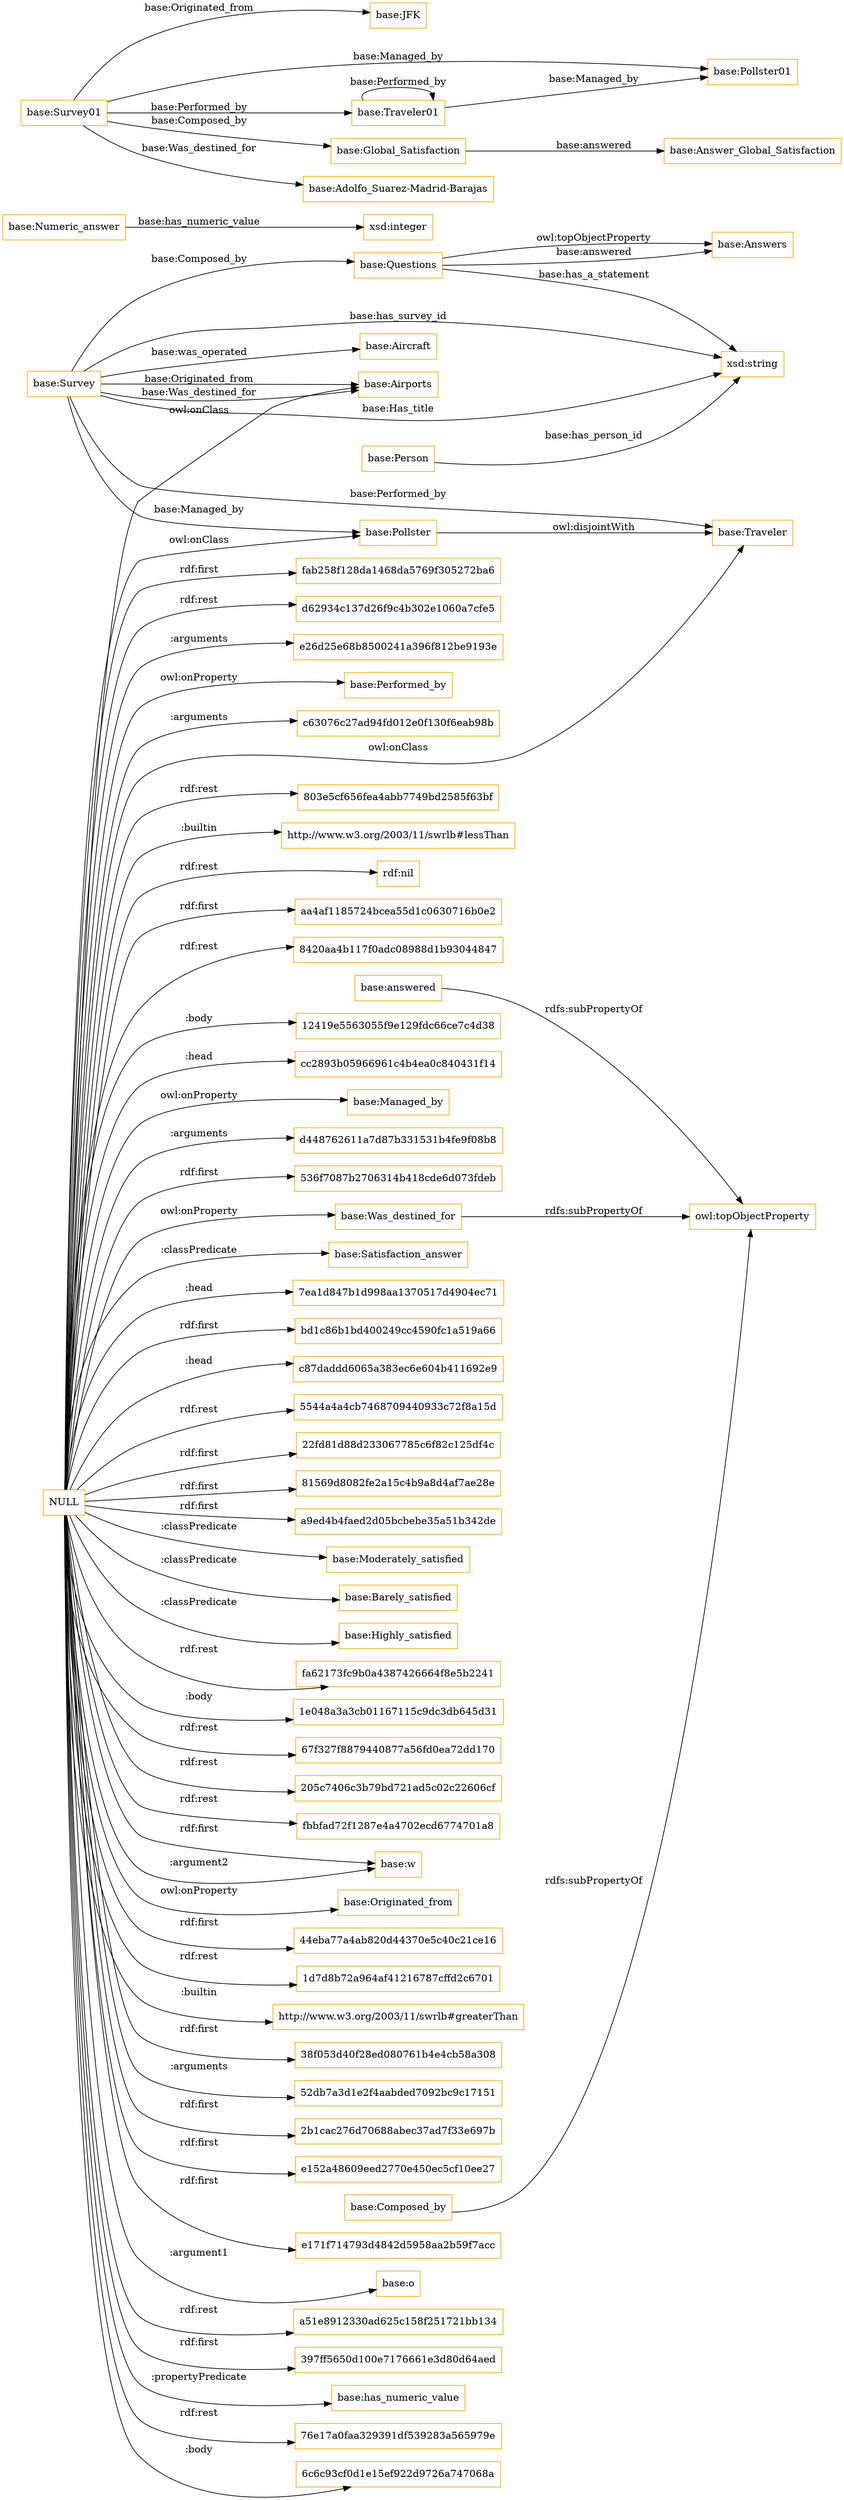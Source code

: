 digraph ar2dtool_diagram { 
rankdir=LR;
size="1501"
node [shape = rectangle, color="orange"]; "base:Satisfaction_answer" "base:Airports" "base:Pollster" "base:Moderately_satisfied" "base:Questions" "base:Numeric_answer" "base:Person" "base:Barely_satisfied" "base:Survey" "base:Answers" "base:Highly_satisfied" "base:Aircraft" "base:Traveler" ; /*classes style*/
	"NULL" -> "fa62173fc9b0a4387426664f8e5b2241" [ label = "rdf:rest" ];
	"NULL" -> "1e048a3a3cb01167115c9dc3db645d31" [ label = ":body" ];
	"NULL" -> "67f327f8879440877a56fd0ea72dd170" [ label = "rdf:rest" ];
	"NULL" -> "205c7406c3b79bd721ad5c02c22606cf" [ label = "rdf:rest" ];
	"NULL" -> "fbbfad72f1287e4a4702ecd6774701a8" [ label = "rdf:rest" ];
	"NULL" -> "base:Pollster" [ label = "owl:onClass" ];
	"NULL" -> "base:Satisfaction_answer" [ label = ":classPredicate" ];
	"NULL" -> "base:w" [ label = "rdf:first" ];
	"NULL" -> "base:Originated_from" [ label = "owl:onProperty" ];
	"NULL" -> "44eba77a4ab820d44370e5c40c21ce16" [ label = "rdf:first" ];
	"NULL" -> "1d7d8b72a964af41216787cffd2c6701" [ label = "rdf:rest" ];
	"NULL" -> "base:Airports" [ label = "owl:onClass" ];
	"NULL" -> "http://www.w3.org/2003/11/swrlb#greaterThan" [ label = ":builtin" ];
	"NULL" -> "38f053d40f28ed080761b4e4cb58a308" [ label = "rdf:first" ];
	"NULL" -> "52db7a3d1e2f4aabded7092bc9c17151" [ label = ":arguments" ];
	"NULL" -> "2b1cac276d70688abec37ad7f33e697b" [ label = "rdf:first" ];
	"NULL" -> "e152a48609eed2770e450ec5cf10ee27" [ label = "rdf:first" ];
	"NULL" -> "e171f714793d4842d5958aa2b59f7acc" [ label = "rdf:first" ];
	"NULL" -> "base:o" [ label = ":argument1" ];
	"NULL" -> "a51e8912330ad625c158f251721bb134" [ label = "rdf:rest" ];
	"NULL" -> "397ff5650d100e7176661e3d80d64aed" [ label = "rdf:first" ];
	"NULL" -> "base:has_numeric_value" [ label = ":propertyPredicate" ];
	"NULL" -> "76e17a0faa329391df539283a565979e" [ label = "rdf:rest" ];
	"NULL" -> "6c6c93cf0d1e15ef922d9726a747068a" [ label = ":body" ];
	"NULL" -> "fab258f128da1468da5769f305272ba6" [ label = "rdf:first" ];
	"NULL" -> "d62934c137d26f9c4b302e1060a7cfe5" [ label = "rdf:rest" ];
	"NULL" -> "e26d25e68b8500241a396f812be9193e" [ label = ":arguments" ];
	"NULL" -> "base:Performed_by" [ label = "owl:onProperty" ];
	"NULL" -> "c63076c27ad94fd012e0f130f6eab98b" [ label = ":arguments" ];
	"NULL" -> "803e5cf656fea4abb7749bd2585f63bf" [ label = "rdf:rest" ];
	"NULL" -> "http://www.w3.org/2003/11/swrlb#lessThan" [ label = ":builtin" ];
	"NULL" -> "base:Highly_satisfied" [ label = ":classPredicate" ];
	"NULL" -> "base:Barely_satisfied" [ label = ":classPredicate" ];
	"NULL" -> "rdf:nil" [ label = "rdf:rest" ];
	"NULL" -> "aa4af1185724bcea55d1c0630716b0e2" [ label = "rdf:first" ];
	"NULL" -> "8420aa4b117f0adc08988d1b93044847" [ label = "rdf:rest" ];
	"NULL" -> "12419e5563055f9e129fdc66ce7c4d38" [ label = ":body" ];
	"NULL" -> "cc2893b05966961c4b4ea0c840431f14" [ label = ":head" ];
	"NULL" -> "base:Managed_by" [ label = "owl:onProperty" ];
	"NULL" -> "d448762611a7d87b331531b4fe9f08b8" [ label = ":arguments" ];
	"NULL" -> "base:w" [ label = ":argument2" ];
	"NULL" -> "536f7087b2706314b418cde6d073fdeb" [ label = "rdf:first" ];
	"NULL" -> "base:Moderately_satisfied" [ label = ":classPredicate" ];
	"NULL" -> "7ea1d847b1d998aa1370517d4904ec71" [ label = ":head" ];
	"NULL" -> "base:Was_destined_for" [ label = "owl:onProperty" ];
	"NULL" -> "bd1c86b1bd400249cc4590fc1a519a66" [ label = "rdf:first" ];
	"NULL" -> "c87daddd6065a383ec6e604b411692e9" [ label = ":head" ];
	"NULL" -> "5544a4a4cb7468709440933c72f8a15d" [ label = "rdf:rest" ];
	"NULL" -> "22fd81d88d233067785c6f82c125df4c" [ label = "rdf:first" ];
	"NULL" -> "81569d8082fe2a15c4b9a8d4af7ae28e" [ label = "rdf:first" ];
	"NULL" -> "a9ed4b4faed2d05bcbebe35a51b342de" [ label = "rdf:first" ];
	"NULL" -> "base:Traveler" [ label = "owl:onClass" ];
	"base:Survey01" -> "base:JFK" [ label = "base:Originated_from" ];
	"base:Survey01" -> "base:Pollster01" [ label = "base:Managed_by" ];
	"base:Survey01" -> "base:Traveler01" [ label = "base:Performed_by" ];
	"base:Survey01" -> "base:Global_Satisfaction" [ label = "base:Composed_by" ];
	"base:Survey01" -> "base:Adolfo_Suarez-Madrid-Barajas" [ label = "base:Was_destined_for" ];
	"base:Pollster" -> "base:Traveler" [ label = "owl:disjointWith" ];
	"base:answered" -> "owl:topObjectProperty" [ label = "rdfs:subPropertyOf" ];
	"base:Was_destined_for" -> "owl:topObjectProperty" [ label = "rdfs:subPropertyOf" ];
	"base:Composed_by" -> "owl:topObjectProperty" [ label = "rdfs:subPropertyOf" ];
	"base:Traveler01" -> "base:Traveler01" [ label = "base:Performed_by" ];
	"base:Traveler01" -> "base:Pollster01" [ label = "base:Managed_by" ];
	"base:Global_Satisfaction" -> "base:Answer_Global_Satisfaction" [ label = "base:answered" ];
	"base:Person" -> "xsd:string" [ label = "base:has_person_id" ];
	"base:Survey" -> "xsd:string" [ label = "base:has_survey_id" ];
	"base:Survey" -> "base:Questions" [ label = "base:Composed_by" ];
	"base:Survey" -> "xsd:string" [ label = "base:Has_title" ];
	"base:Questions" -> "base:Answers" [ label = "base:answered" ];
	"base:Survey" -> "base:Pollster" [ label = "base:Managed_by" ];
	"base:Numeric_answer" -> "xsd:integer" [ label = "base:has_numeric_value" ];
	"base:Survey" -> "base:Aircraft" [ label = "base:was_operated" ];
	"base:Questions" -> "base:Answers" [ label = "owl:topObjectProperty" ];
	"base:Survey" -> "base:Airports" [ label = "base:Originated_from" ];
	"base:Survey" -> "base:Traveler" [ label = "base:Performed_by" ];
	"base:Survey" -> "base:Airports" [ label = "base:Was_destined_for" ];
	"base:Questions" -> "xsd:string" [ label = "base:has_a_statement" ];

}
